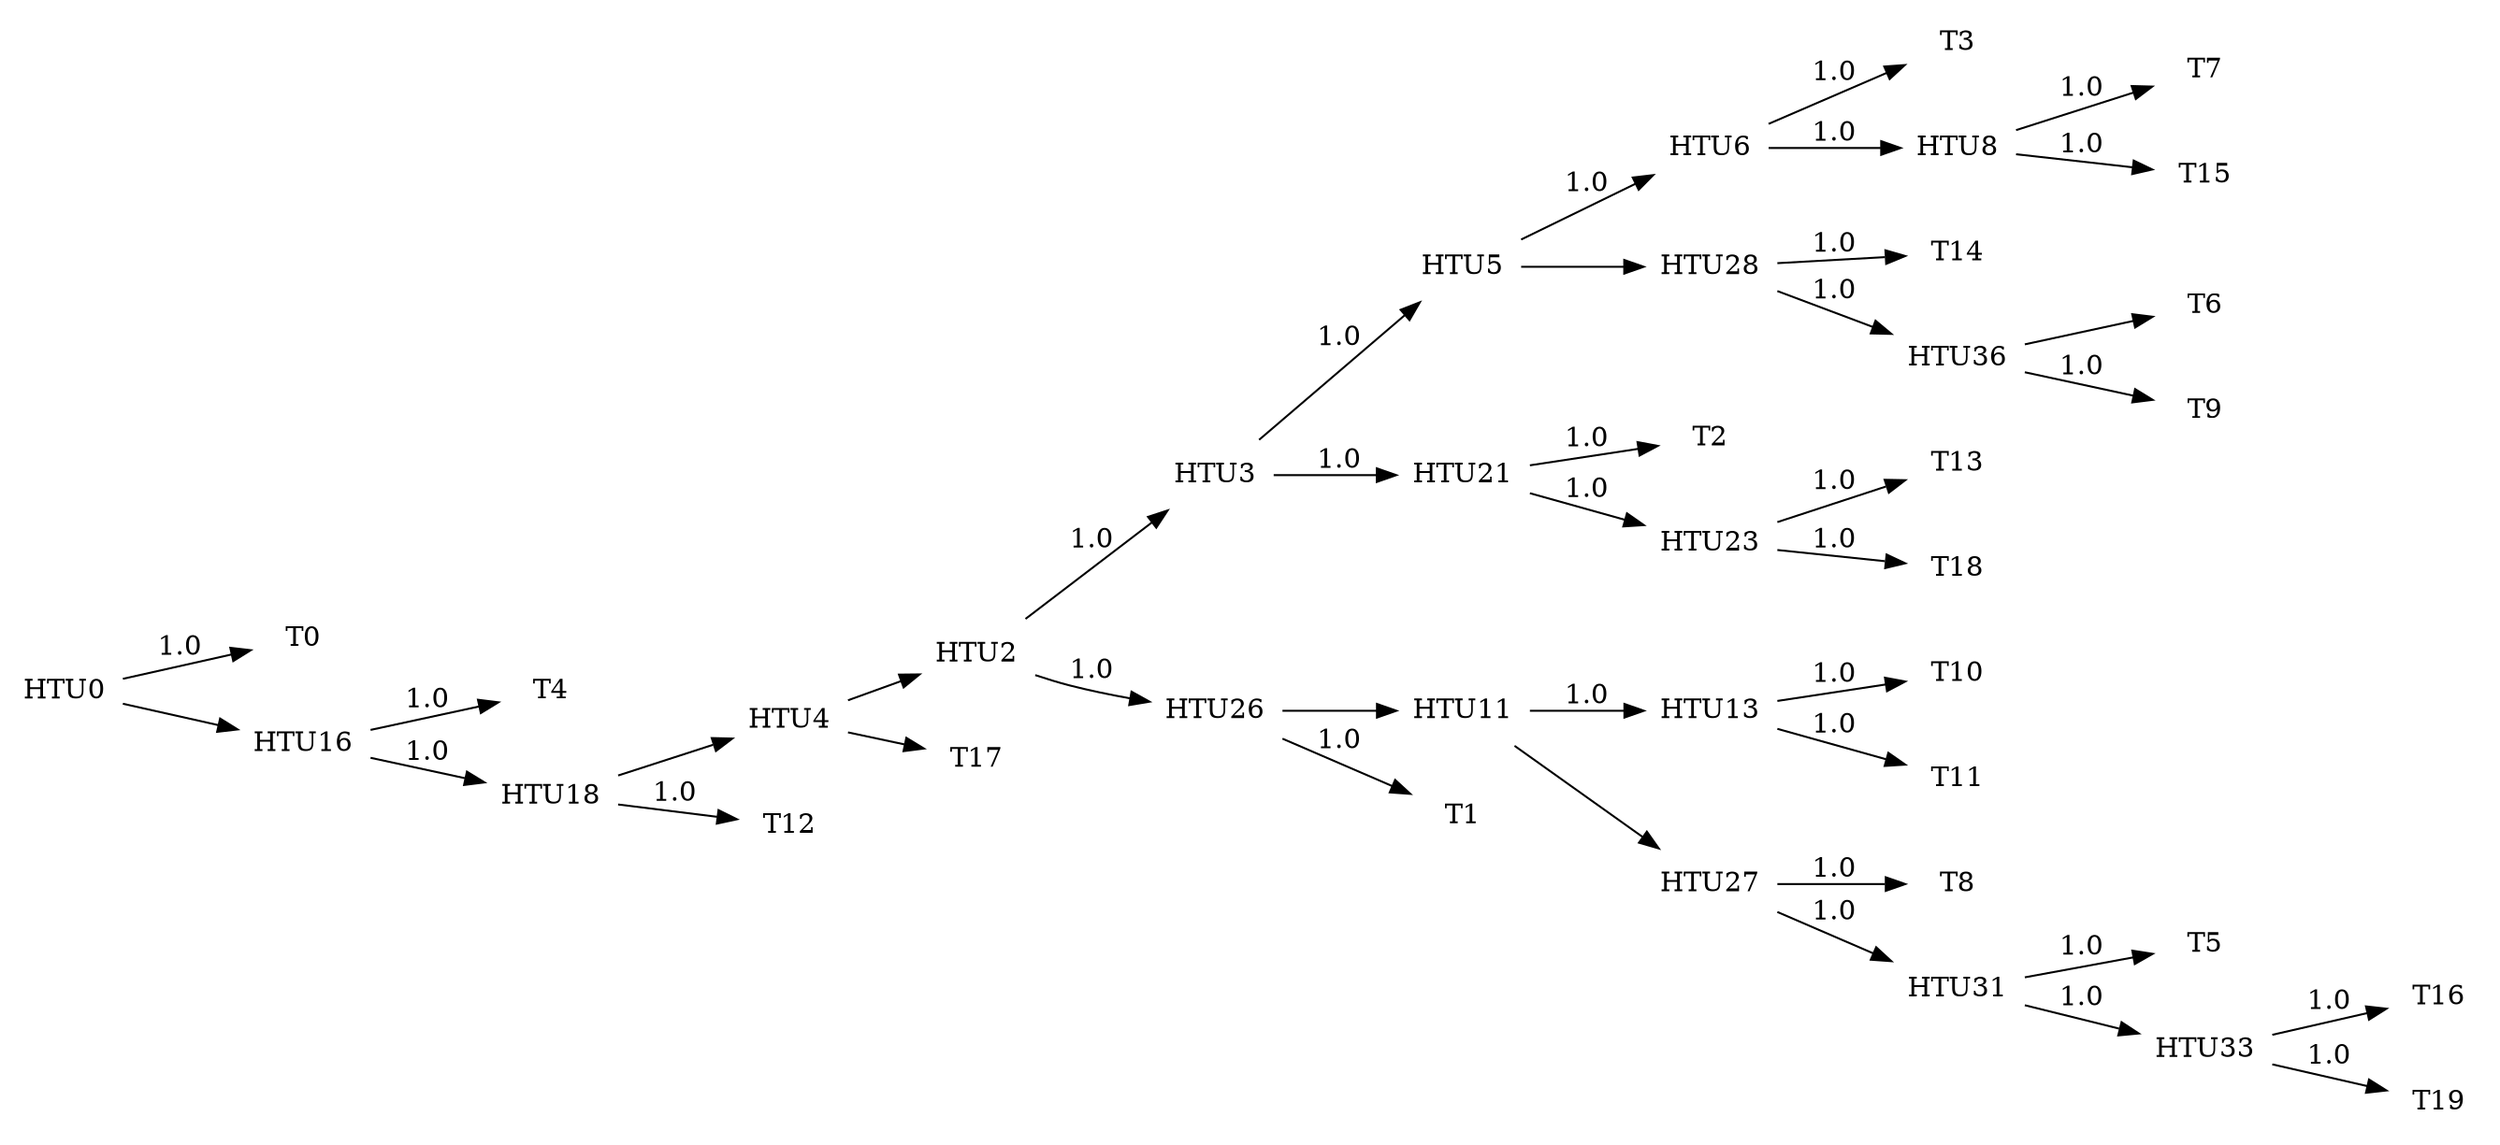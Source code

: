 digraph G {
	rankdir = LR;	edge [colorscheme=spectral11];	node [shape = none];

0 [label=HTU0];
1 [label=T0];
2 [label=HTU2];
3 [label=HTU3];
4 [label=HTU4];
5 [label=HTU5];
6 [label=HTU6];
7 [label=T3];
8 [label=HTU8];
9 [label=T7];
10 [label=T15];
11 [label=HTU11];
12 [label=T6];
13 [label=HTU13];
14 [label=T10];
15 [label=T11];
16 [label=HTU16];
17 [label=T4];
18 [label=HTU18];
19 [label=T12];
20 [label=T17];
21 [label=HTU21];
22 [label=T2];
23 [label=HTU23];
24 [label=T13];
25 [label=T18];
26 [label=HTU26];
27 [label=HTU27];
28 [label=HTU28];
29 [label=T8];
30 [label=T14];
31 [label=HTU31];
32 [label=T5];
33 [label=HTU33];
34 [label=T16];
35 [label=T19];
36 [label=HTU36];
37 [label=T1];
38 [label=T9];
0 -> 1 [label=1.0];
0 -> 16 ;
2 -> 3 [label=1.0];
2 -> 26 [label=1.0];
3 -> 5 [label=1.0];
3 -> 21 [label=1.0];
4 -> 2 ;
4 -> 20 ;
5 -> 6 [label=1.0];
5 -> 28 ;
6 -> 7 [label=1.0];
6 -> 8 [label=1.0];
8 -> 9 [label=1.0];
8 -> 10 [label=1.0];
11 -> 13 [label=1.0];
11 -> 27 ;
13 -> 14 [label=1.0];
13 -> 15 [label=1.0];
16 -> 17 [label=1.0];
16 -> 18 [label=1.0];
18 -> 4 ;
18 -> 19 [label=1.0];
21 -> 22 [label=1.0];
21 -> 23 [label=1.0];
23 -> 24 [label=1.0];
23 -> 25 [label=1.0];
26 -> 11 ;
26 -> 37 [label=1.0];
27 -> 29 [label=1.0];
27 -> 31 [label=1.0];
28 -> 30 [label=1.0];
28 -> 36 [label=1.0];
31 -> 32 [label=1.0];
31 -> 33 [label=1.0];
33 -> 34 [label=1.0];
33 -> 35 [label=1.0];
36 -> 12 ;
36 -> 38 [label=1.0];
}

